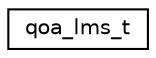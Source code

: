 digraph "Graphical Class Hierarchy"
{
 // LATEX_PDF_SIZE
  edge [fontname="Helvetica",fontsize="10",labelfontname="Helvetica",labelfontsize="10"];
  node [fontname="Helvetica",fontsize="10",shape=record];
  rankdir="LR";
  Node0 [label="qoa_lms_t",height=0.2,width=0.4,color="black", fillcolor="white", style="filled",URL="$structqoa__lms__t.html",tooltip=" "];
}
